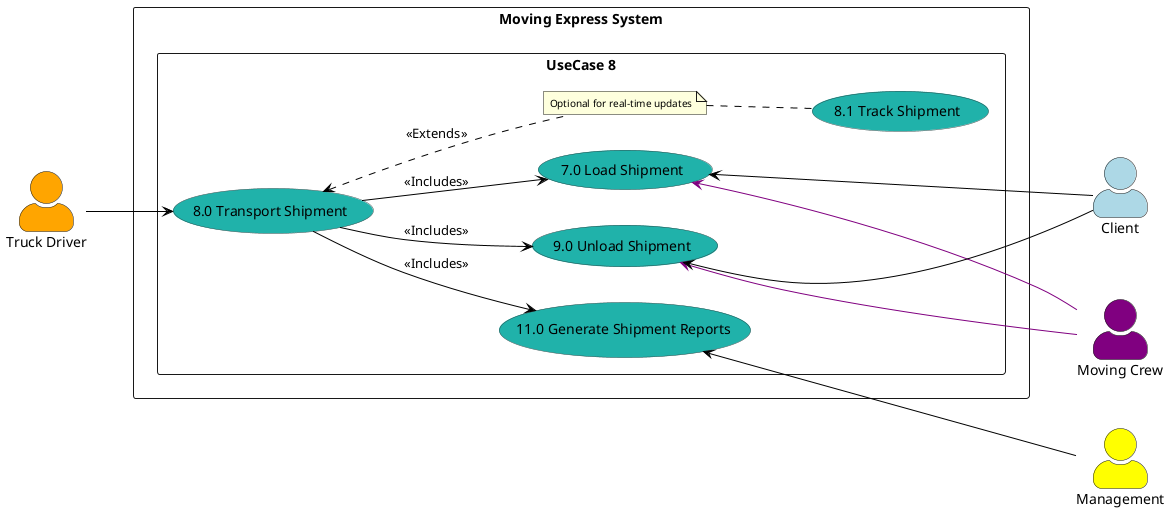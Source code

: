 @startuml

left to right direction
skinparam actorStyle awesome

skinparam note {
 FontSize 10
}
skinparam usecase {
   BackgroundColor DarkSeaGreen
   BorderColor DarkSlateGray
   ArrowColor Black
   ActorBorderColor black
   ActorBackgroundColor<< Human >> Gold
}

actor "Truck Driver" as VanDriver #Orange
actor Management as "Management" #Yellow
actor "Moving Crew" as MovingCrew #Purple
actor Client as "Client" #LightBlue


rectangle "Moving Express System" {
   rectangle "UseCase 8" {
     usecase "7.0 Load Shipment" as UC7 #LightSeaGreen
     usecase "8.0 Transport Shipment" as UC8 #LightSeaGreen
     usecase "9.0 Unload Shipment" as UC9 #LightSeaGreen
     usecase "11.0 Generate Shipment Reports" as UC11 #LightSeaGreen
     usecase "8.1 Track Shipment" as UC8_1 #LightSeaGreen

     note "Optional for real-time updates" as N1
   }
}

VanDriver --> UC8

UC11 <--- Management
UC9 <--[#Purple]- MovingCrew
UC7 <--[#Purple]- MovingCrew
UC9 <--- Client
UC7 <--- Client

UC8 --> UC7 : <<Includes>>
UC8 --> UC9 : <<Includes>>
UC8 --> UC11 : <<Includes>>

UC8 <.. N1 : <<Extends>>
N1 .. (UC8_1)

@enduml
